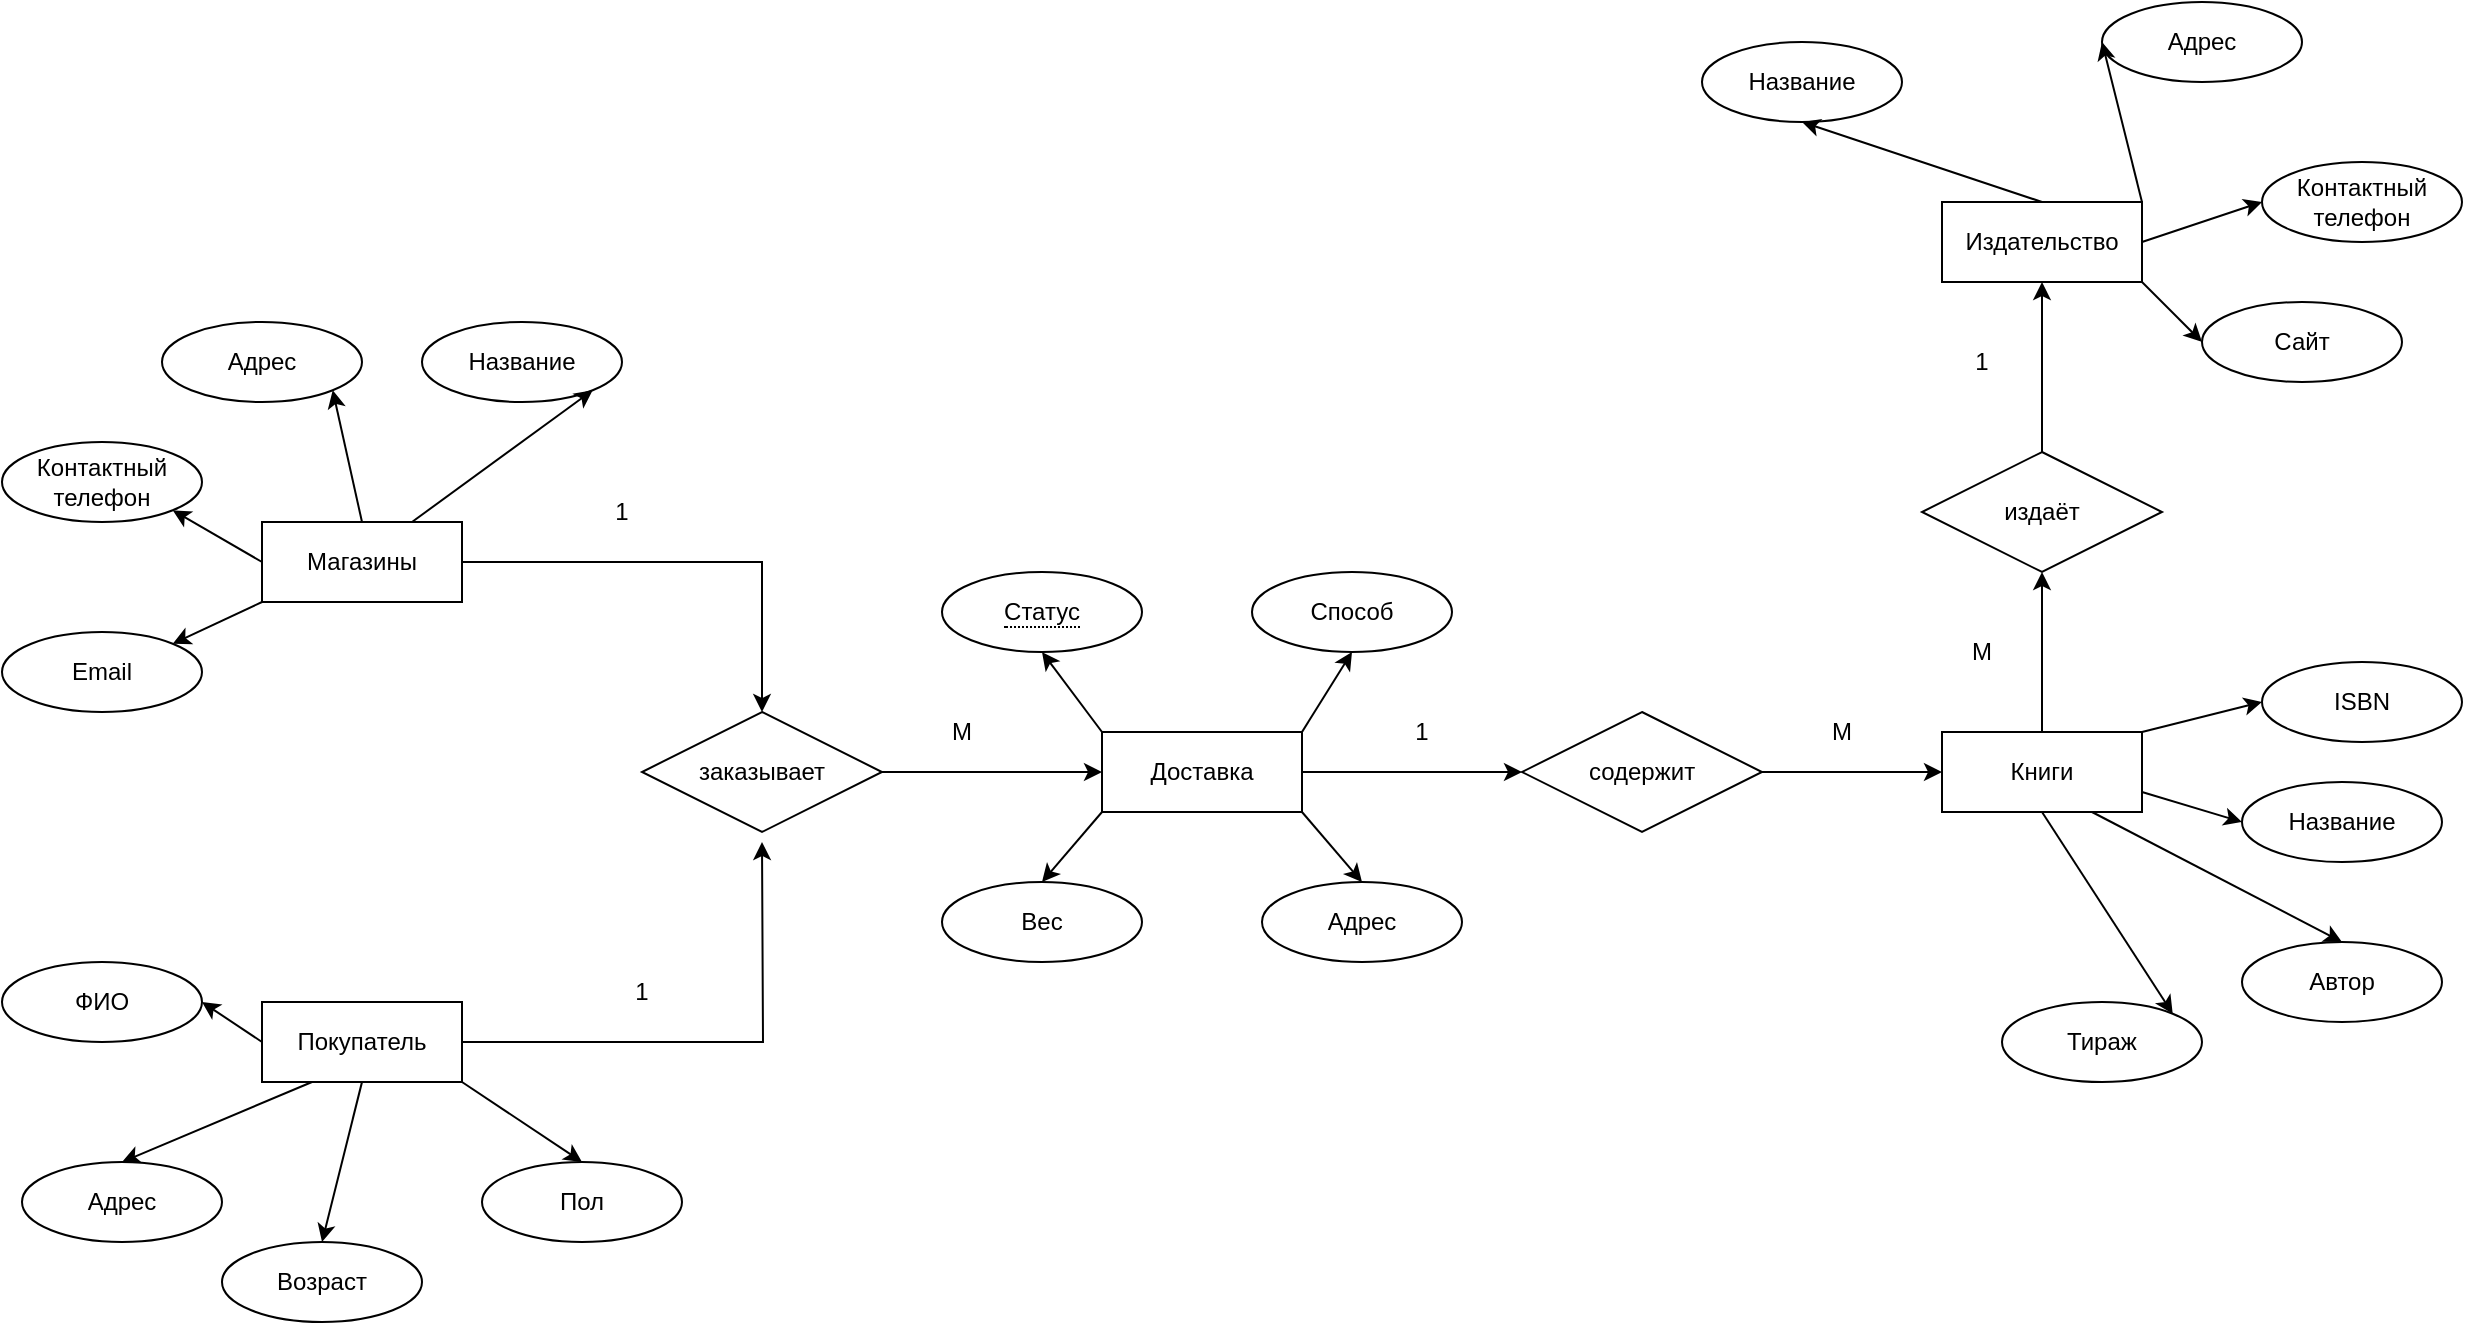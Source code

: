 <mxfile version="15.4.1" type="device"><diagram id="R2lEEEUBdFMjLlhIrx00" name="Page-1"><mxGraphModel dx="1730" dy="2080" grid="1" gridSize="10" guides="1" tooltips="1" connect="1" arrows="1" fold="1" page="1" pageScale="1" pageWidth="850" pageHeight="1100" math="0" shadow="0" extFonts="Permanent Marker^https://fonts.googleapis.com/css?family=Permanent+Marker"><root><mxCell id="0"/><mxCell id="1" parent="0"/><mxCell id="w-PwpKGdDVXAaOI7c9B7-26" style="edgeStyle=orthogonalEdgeStyle;rounded=0;orthogonalLoop=1;jettySize=auto;html=1;exitX=1;exitY=0.5;exitDx=0;exitDy=0;entryX=0.5;entryY=0;entryDx=0;entryDy=0;" edge="1" parent="1" source="sxvrbsUKPHsDQ2RKTosO-1" target="sxvrbsUKPHsDQ2RKTosO-19"><mxGeometry relative="1" as="geometry"/></mxCell><mxCell id="sxvrbsUKPHsDQ2RKTosO-1" value="Магазины" style="whiteSpace=wrap;html=1;align=center;" parent="1" vertex="1"><mxGeometry x="140" y="130" width="100" height="40" as="geometry"/></mxCell><mxCell id="sxvrbsUKPHsDQ2RKTosO-2" value="Название" style="ellipse;whiteSpace=wrap;html=1;align=center;" parent="1" vertex="1"><mxGeometry x="220" y="30" width="100" height="40" as="geometry"/></mxCell><mxCell id="sxvrbsUKPHsDQ2RKTosO-3" value="Адрес" style="ellipse;whiteSpace=wrap;html=1;align=center;" parent="1" vertex="1"><mxGeometry x="90" y="30" width="100" height="40" as="geometry"/></mxCell><mxCell id="sxvrbsUKPHsDQ2RKTosO-4" value="Контактный&lt;br&gt;телефон" style="ellipse;whiteSpace=wrap;html=1;align=center;" parent="1" vertex="1"><mxGeometry x="10" y="90" width="100" height="40" as="geometry"/></mxCell><mxCell id="sxvrbsUKPHsDQ2RKTosO-5" value="Email" style="ellipse;whiteSpace=wrap;html=1;align=center;" parent="1" vertex="1"><mxGeometry x="10" y="185" width="100" height="40" as="geometry"/></mxCell><mxCell id="w-PwpKGdDVXAaOI7c9B7-11" style="edgeStyle=orthogonalEdgeStyle;rounded=0;orthogonalLoop=1;jettySize=auto;html=1;exitX=1;exitY=0.5;exitDx=0;exitDy=0;entryX=0;entryY=0.5;entryDx=0;entryDy=0;" edge="1" parent="1" source="sxvrbsUKPHsDQ2RKTosO-8" target="sxvrbsUKPHsDQ2RKTosO-21"><mxGeometry relative="1" as="geometry"/></mxCell><mxCell id="sxvrbsUKPHsDQ2RKTosO-8" value="Доставка" style="whiteSpace=wrap;html=1;align=center;" parent="1" vertex="1"><mxGeometry x="560" y="235" width="100" height="40" as="geometry"/></mxCell><mxCell id="sxvrbsUKPHsDQ2RKTosO-9" value="&lt;span style=&quot;border-bottom: 1px dotted&quot;&gt;Статус&lt;/span&gt;" style="ellipse;whiteSpace=wrap;html=1;align=center;" parent="1" vertex="1"><mxGeometry x="480" y="155" width="100" height="40" as="geometry"/></mxCell><mxCell id="sxvrbsUKPHsDQ2RKTosO-10" value="Способ" style="ellipse;whiteSpace=wrap;html=1;align=center;" parent="1" vertex="1"><mxGeometry x="635" y="155" width="100" height="40" as="geometry"/></mxCell><mxCell id="sxvrbsUKPHsDQ2RKTosO-11" value="Контактный&lt;br&gt;телефон" style="ellipse;whiteSpace=wrap;html=1;align=center;" parent="1" vertex="1"><mxGeometry x="1140" y="-50" width="100" height="40" as="geometry"/></mxCell><mxCell id="sxvrbsUKPHsDQ2RKTosO-12" value="Вес" style="ellipse;whiteSpace=wrap;html=1;align=center;" parent="1" vertex="1"><mxGeometry x="480" y="310" width="100" height="40" as="geometry"/></mxCell><mxCell id="w-PwpKGdDVXAaOI7c9B7-27" style="edgeStyle=orthogonalEdgeStyle;rounded=0;orthogonalLoop=1;jettySize=auto;html=1;exitX=1;exitY=0.5;exitDx=0;exitDy=0;" edge="1" parent="1" source="sxvrbsUKPHsDQ2RKTosO-14"><mxGeometry relative="1" as="geometry"><mxPoint x="390" y="290" as="targetPoint"/></mxGeometry></mxCell><mxCell id="sxvrbsUKPHsDQ2RKTosO-14" value="Покупатель" style="whiteSpace=wrap;html=1;align=center;" parent="1" vertex="1"><mxGeometry x="140" y="370" width="100" height="40" as="geometry"/></mxCell><mxCell id="sxvrbsUKPHsDQ2RKTosO-15" value="ФИО" style="ellipse;whiteSpace=wrap;html=1;align=center;" parent="1" vertex="1"><mxGeometry x="10" y="350" width="100" height="40" as="geometry"/></mxCell><mxCell id="sxvrbsUKPHsDQ2RKTosO-16" value="Адрес" style="ellipse;whiteSpace=wrap;html=1;align=center;" parent="1" vertex="1"><mxGeometry x="20" y="450" width="100" height="40" as="geometry"/></mxCell><mxCell id="sxvrbsUKPHsDQ2RKTosO-17" value="Возраст" style="ellipse;whiteSpace=wrap;html=1;align=center;" parent="1" vertex="1"><mxGeometry x="120" y="490" width="100" height="40" as="geometry"/></mxCell><mxCell id="sxvrbsUKPHsDQ2RKTosO-18" value="Пол" style="ellipse;whiteSpace=wrap;html=1;align=center;" parent="1" vertex="1"><mxGeometry x="250" y="450" width="100" height="40" as="geometry"/></mxCell><mxCell id="w-PwpKGdDVXAaOI7c9B7-15" style="edgeStyle=orthogonalEdgeStyle;rounded=0;orthogonalLoop=1;jettySize=auto;html=1;exitX=0.5;exitY=0;exitDx=0;exitDy=0;entryX=0.5;entryY=1;entryDx=0;entryDy=0;" edge="1" parent="1" source="sxvrbsUKPHsDQ2RKTosO-20" target="w-PwpKGdDVXAaOI7c9B7-14"><mxGeometry relative="1" as="geometry"/></mxCell><mxCell id="sxvrbsUKPHsDQ2RKTosO-20" value="Книги" style="whiteSpace=wrap;html=1;align=center;" parent="1" vertex="1"><mxGeometry x="980" y="235" width="100" height="40" as="geometry"/></mxCell><mxCell id="w-PwpKGdDVXAaOI7c9B7-13" style="edgeStyle=orthogonalEdgeStyle;rounded=0;orthogonalLoop=1;jettySize=auto;html=1;exitX=1;exitY=0.5;exitDx=0;exitDy=0;entryX=0;entryY=0.5;entryDx=0;entryDy=0;" edge="1" parent="1" source="sxvrbsUKPHsDQ2RKTosO-21" target="sxvrbsUKPHsDQ2RKTosO-20"><mxGeometry relative="1" as="geometry"/></mxCell><mxCell id="sxvrbsUKPHsDQ2RKTosO-21" value="содержит" style="shape=rhombus;perimeter=rhombusPerimeter;whiteSpace=wrap;html=1;align=center;" parent="1" vertex="1"><mxGeometry x="770" y="225" width="120" height="60" as="geometry"/></mxCell><mxCell id="sxvrbsUKPHsDQ2RKTosO-22" value="Издательство" style="whiteSpace=wrap;html=1;align=center;" parent="1" vertex="1"><mxGeometry x="980" y="-30" width="100" height="40" as="geometry"/></mxCell><mxCell id="sxvrbsUKPHsDQ2RKTosO-23" value="Название" style="ellipse;whiteSpace=wrap;html=1;align=center;" parent="1" vertex="1"><mxGeometry x="860" y="-110" width="100" height="40" as="geometry"/></mxCell><mxCell id="sxvrbsUKPHsDQ2RKTosO-24" value="Адрес" style="ellipse;whiteSpace=wrap;html=1;align=center;" parent="1" vertex="1"><mxGeometry x="1060" y="-130" width="100" height="40" as="geometry"/></mxCell><mxCell id="sxvrbsUKPHsDQ2RKTosO-25" value="Адрес" style="ellipse;whiteSpace=wrap;html=1;align=center;" parent="1" vertex="1"><mxGeometry x="640" y="310" width="100" height="40" as="geometry"/></mxCell><mxCell id="sxvrbsUKPHsDQ2RKTosO-26" value="Сайт" style="ellipse;whiteSpace=wrap;html=1;align=center;" parent="1" vertex="1"><mxGeometry x="1110" y="20" width="100" height="40" as="geometry"/></mxCell><mxCell id="sxvrbsUKPHsDQ2RKTosO-27" value="Тираж" style="ellipse;whiteSpace=wrap;html=1;align=center;" parent="1" vertex="1"><mxGeometry x="1010" y="370" width="100" height="40" as="geometry"/></mxCell><mxCell id="sxvrbsUKPHsDQ2RKTosO-28" value="Автор" style="ellipse;whiteSpace=wrap;html=1;align=center;" parent="1" vertex="1"><mxGeometry x="1130" y="340" width="100" height="40" as="geometry"/></mxCell><mxCell id="sxvrbsUKPHsDQ2RKTosO-29" value="Название" style="ellipse;whiteSpace=wrap;html=1;align=center;" parent="1" vertex="1"><mxGeometry x="1130" y="260" width="100" height="40" as="geometry"/></mxCell><mxCell id="sxvrbsUKPHsDQ2RKTosO-30" value="ISBN" style="ellipse;whiteSpace=wrap;html=1;align=center;" parent="1" vertex="1"><mxGeometry x="1140" y="200" width="100" height="40" as="geometry"/></mxCell><mxCell id="sxvrbsUKPHsDQ2RKTosO-48" value="" style="endArrow=classic;html=1;exitX=1;exitY=0;exitDx=0;exitDy=0;entryX=0;entryY=0.5;entryDx=0;entryDy=0;" parent="1" source="sxvrbsUKPHsDQ2RKTosO-20" target="sxvrbsUKPHsDQ2RKTosO-30" edge="1"><mxGeometry width="50" height="50" relative="1" as="geometry"><mxPoint x="520" y="320" as="sourcePoint"/><mxPoint x="570" y="270" as="targetPoint"/></mxGeometry></mxCell><mxCell id="sxvrbsUKPHsDQ2RKTosO-49" value="" style="endArrow=classic;html=1;exitX=1;exitY=0.75;exitDx=0;exitDy=0;entryX=0;entryY=0.5;entryDx=0;entryDy=0;" parent="1" source="sxvrbsUKPHsDQ2RKTosO-20" target="sxvrbsUKPHsDQ2RKTosO-29" edge="1"><mxGeometry width="50" height="50" relative="1" as="geometry"><mxPoint x="520" y="320" as="sourcePoint"/><mxPoint x="570" y="270" as="targetPoint"/></mxGeometry></mxCell><mxCell id="sxvrbsUKPHsDQ2RKTosO-50" value="" style="endArrow=classic;html=1;exitX=0.75;exitY=1;exitDx=0;exitDy=0;entryX=0.5;entryY=0;entryDx=0;entryDy=0;" parent="1" source="sxvrbsUKPHsDQ2RKTosO-20" target="sxvrbsUKPHsDQ2RKTosO-28" edge="1"><mxGeometry width="50" height="50" relative="1" as="geometry"><mxPoint x="520" y="320" as="sourcePoint"/><mxPoint x="570" y="270" as="targetPoint"/></mxGeometry></mxCell><mxCell id="sxvrbsUKPHsDQ2RKTosO-51" value="" style="endArrow=classic;html=1;entryX=1;entryY=0;entryDx=0;entryDy=0;exitX=0.5;exitY=1;exitDx=0;exitDy=0;" parent="1" source="sxvrbsUKPHsDQ2RKTosO-20" target="sxvrbsUKPHsDQ2RKTosO-27" edge="1"><mxGeometry width="50" height="50" relative="1" as="geometry"><mxPoint x="520" y="320" as="sourcePoint"/><mxPoint x="570" y="270" as="targetPoint"/></mxGeometry></mxCell><mxCell id="sxvrbsUKPHsDQ2RKTosO-52" value="" style="endArrow=classic;html=1;exitX=1;exitY=1;exitDx=0;exitDy=0;entryX=0.5;entryY=0;entryDx=0;entryDy=0;" parent="1" source="sxvrbsUKPHsDQ2RKTosO-14" target="sxvrbsUKPHsDQ2RKTosO-18" edge="1"><mxGeometry width="50" height="50" relative="1" as="geometry"><mxPoint x="520" y="320" as="sourcePoint"/><mxPoint x="570" y="270" as="targetPoint"/></mxGeometry></mxCell><mxCell id="sxvrbsUKPHsDQ2RKTosO-53" value="" style="endArrow=classic;html=1;exitX=0.5;exitY=1;exitDx=0;exitDy=0;entryX=0.5;entryY=0;entryDx=0;entryDy=0;" parent="1" source="sxvrbsUKPHsDQ2RKTosO-14" target="sxvrbsUKPHsDQ2RKTosO-17" edge="1"><mxGeometry width="50" height="50" relative="1" as="geometry"><mxPoint x="520" y="320" as="sourcePoint"/><mxPoint x="570" y="270" as="targetPoint"/></mxGeometry></mxCell><mxCell id="sxvrbsUKPHsDQ2RKTosO-54" value="" style="endArrow=classic;html=1;exitX=0.25;exitY=1;exitDx=0;exitDy=0;entryX=0.5;entryY=0;entryDx=0;entryDy=0;" parent="1" source="sxvrbsUKPHsDQ2RKTosO-14" target="sxvrbsUKPHsDQ2RKTosO-16" edge="1"><mxGeometry width="50" height="50" relative="1" as="geometry"><mxPoint x="520" y="320" as="sourcePoint"/><mxPoint x="570" y="270" as="targetPoint"/></mxGeometry></mxCell><mxCell id="sxvrbsUKPHsDQ2RKTosO-55" value="" style="endArrow=classic;html=1;exitX=0;exitY=0.5;exitDx=0;exitDy=0;entryX=1;entryY=0.5;entryDx=0;entryDy=0;" parent="1" source="sxvrbsUKPHsDQ2RKTosO-14" target="sxvrbsUKPHsDQ2RKTosO-15" edge="1"><mxGeometry width="50" height="50" relative="1" as="geometry"><mxPoint x="440" y="320" as="sourcePoint"/><mxPoint x="490" y="270" as="targetPoint"/></mxGeometry></mxCell><mxCell id="sxvrbsUKPHsDQ2RKTosO-56" value="" style="endArrow=classic;html=1;exitX=0;exitY=1;exitDx=0;exitDy=0;entryX=1;entryY=0;entryDx=0;entryDy=0;" parent="1" source="sxvrbsUKPHsDQ2RKTosO-1" target="sxvrbsUKPHsDQ2RKTosO-5" edge="1"><mxGeometry width="50" height="50" relative="1" as="geometry"><mxPoint x="440" y="320" as="sourcePoint"/><mxPoint x="490" y="270" as="targetPoint"/></mxGeometry></mxCell><mxCell id="sxvrbsUKPHsDQ2RKTosO-57" value="" style="endArrow=classic;html=1;exitX=0;exitY=0.5;exitDx=0;exitDy=0;entryX=1;entryY=1;entryDx=0;entryDy=0;" parent="1" source="sxvrbsUKPHsDQ2RKTosO-1" target="sxvrbsUKPHsDQ2RKTosO-4" edge="1"><mxGeometry width="50" height="50" relative="1" as="geometry"><mxPoint x="440" y="320" as="sourcePoint"/><mxPoint x="490" y="270" as="targetPoint"/></mxGeometry></mxCell><mxCell id="sxvrbsUKPHsDQ2RKTosO-58" value="" style="endArrow=classic;html=1;exitX=0.5;exitY=0;exitDx=0;exitDy=0;entryX=1;entryY=1;entryDx=0;entryDy=0;" parent="1" source="sxvrbsUKPHsDQ2RKTosO-1" target="sxvrbsUKPHsDQ2RKTosO-3" edge="1"><mxGeometry width="50" height="50" relative="1" as="geometry"><mxPoint x="440" y="320" as="sourcePoint"/><mxPoint x="490" y="270" as="targetPoint"/></mxGeometry></mxCell><mxCell id="sxvrbsUKPHsDQ2RKTosO-59" value="" style="endArrow=classic;html=1;exitX=0.75;exitY=0;exitDx=0;exitDy=0;entryX=1;entryY=1;entryDx=0;entryDy=0;" parent="1" source="sxvrbsUKPHsDQ2RKTosO-1" target="sxvrbsUKPHsDQ2RKTosO-2" edge="1"><mxGeometry width="50" height="50" relative="1" as="geometry"><mxPoint x="440" y="320" as="sourcePoint"/><mxPoint x="490" y="270" as="targetPoint"/></mxGeometry></mxCell><mxCell id="sxvrbsUKPHsDQ2RKTosO-60" value="" style="endArrow=classic;html=1;exitX=0;exitY=1;exitDx=0;exitDy=0;entryX=0.5;entryY=0;entryDx=0;entryDy=0;" parent="1" source="sxvrbsUKPHsDQ2RKTosO-8" target="sxvrbsUKPHsDQ2RKTosO-12" edge="1"><mxGeometry width="50" height="50" relative="1" as="geometry"><mxPoint x="440" y="230" as="sourcePoint"/><mxPoint x="490" y="180" as="targetPoint"/></mxGeometry></mxCell><mxCell id="sxvrbsUKPHsDQ2RKTosO-61" value="" style="endArrow=classic;html=1;entryX=0.5;entryY=0;entryDx=0;entryDy=0;exitX=1;exitY=1;exitDx=0;exitDy=0;" parent="1" source="sxvrbsUKPHsDQ2RKTosO-8" target="sxvrbsUKPHsDQ2RKTosO-25" edge="1"><mxGeometry width="50" height="50" relative="1" as="geometry"><mxPoint x="440" y="230" as="sourcePoint"/><mxPoint x="490" y="180" as="targetPoint"/></mxGeometry></mxCell><mxCell id="sxvrbsUKPHsDQ2RKTosO-62" value="" style="endArrow=classic;html=1;exitX=0;exitY=0;exitDx=0;exitDy=0;entryX=0.5;entryY=1;entryDx=0;entryDy=0;" parent="1" source="sxvrbsUKPHsDQ2RKTosO-8" target="sxvrbsUKPHsDQ2RKTosO-9" edge="1"><mxGeometry width="50" height="50" relative="1" as="geometry"><mxPoint x="440" y="230" as="sourcePoint"/><mxPoint x="490" y="180" as="targetPoint"/></mxGeometry></mxCell><mxCell id="sxvrbsUKPHsDQ2RKTosO-63" value="" style="endArrow=classic;html=1;exitX=1;exitY=0;exitDx=0;exitDy=0;entryX=0.5;entryY=1;entryDx=0;entryDy=0;" parent="1" source="sxvrbsUKPHsDQ2RKTosO-8" target="sxvrbsUKPHsDQ2RKTosO-10" edge="1"><mxGeometry width="50" height="50" relative="1" as="geometry"><mxPoint x="440" y="230" as="sourcePoint"/><mxPoint x="490" y="180" as="targetPoint"/></mxGeometry></mxCell><mxCell id="sxvrbsUKPHsDQ2RKTosO-64" value="" style="endArrow=classic;html=1;exitX=1;exitY=1;exitDx=0;exitDy=0;entryX=0;entryY=0.5;entryDx=0;entryDy=0;" parent="1" source="sxvrbsUKPHsDQ2RKTosO-22" target="sxvrbsUKPHsDQ2RKTosO-26" edge="1"><mxGeometry width="50" height="50" relative="1" as="geometry"><mxPoint x="820" y="230" as="sourcePoint"/><mxPoint x="870" y="180" as="targetPoint"/></mxGeometry></mxCell><mxCell id="sxvrbsUKPHsDQ2RKTosO-65" value="" style="endArrow=classic;html=1;exitX=1;exitY=0.5;exitDx=0;exitDy=0;entryX=0;entryY=0.5;entryDx=0;entryDy=0;" parent="1" source="sxvrbsUKPHsDQ2RKTosO-22" target="sxvrbsUKPHsDQ2RKTosO-11" edge="1"><mxGeometry width="50" height="50" relative="1" as="geometry"><mxPoint x="820" y="230" as="sourcePoint"/><mxPoint x="870" y="180" as="targetPoint"/></mxGeometry></mxCell><mxCell id="sxvrbsUKPHsDQ2RKTosO-66" value="" style="endArrow=classic;html=1;exitX=1;exitY=0;exitDx=0;exitDy=0;entryX=0;entryY=0.5;entryDx=0;entryDy=0;" parent="1" source="sxvrbsUKPHsDQ2RKTosO-22" target="sxvrbsUKPHsDQ2RKTosO-24" edge="1"><mxGeometry width="50" height="50" relative="1" as="geometry"><mxPoint x="820" y="230" as="sourcePoint"/><mxPoint x="870" y="180" as="targetPoint"/></mxGeometry></mxCell><mxCell id="sxvrbsUKPHsDQ2RKTosO-67" value="" style="endArrow=classic;html=1;exitX=0.5;exitY=0;exitDx=0;exitDy=0;entryX=0.5;entryY=1;entryDx=0;entryDy=0;" parent="1" source="sxvrbsUKPHsDQ2RKTosO-22" target="sxvrbsUKPHsDQ2RKTosO-23" edge="1"><mxGeometry width="50" height="50" relative="1" as="geometry"><mxPoint x="820" y="230" as="sourcePoint"/><mxPoint x="870" y="180" as="targetPoint"/></mxGeometry></mxCell><mxCell id="w-PwpKGdDVXAaOI7c9B7-10" style="edgeStyle=orthogonalEdgeStyle;rounded=0;orthogonalLoop=1;jettySize=auto;html=1;exitX=1;exitY=0.5;exitDx=0;exitDy=0;entryX=0;entryY=0.5;entryDx=0;entryDy=0;" edge="1" parent="1" source="sxvrbsUKPHsDQ2RKTosO-19" target="sxvrbsUKPHsDQ2RKTosO-8"><mxGeometry relative="1" as="geometry"/></mxCell><mxCell id="sxvrbsUKPHsDQ2RKTosO-19" value="заказывает" style="shape=rhombus;perimeter=rhombusPerimeter;whiteSpace=wrap;html=1;align=center;" parent="1" vertex="1"><mxGeometry x="330" y="225" width="120" height="60" as="geometry"/></mxCell><mxCell id="w-PwpKGdDVXAaOI7c9B7-16" style="edgeStyle=orthogonalEdgeStyle;rounded=0;orthogonalLoop=1;jettySize=auto;html=1;exitX=0.5;exitY=0;exitDx=0;exitDy=0;entryX=0.5;entryY=1;entryDx=0;entryDy=0;" edge="1" parent="1" source="w-PwpKGdDVXAaOI7c9B7-14" target="sxvrbsUKPHsDQ2RKTosO-22"><mxGeometry relative="1" as="geometry"/></mxCell><mxCell id="w-PwpKGdDVXAaOI7c9B7-14" value="издаёт" style="shape=rhombus;perimeter=rhombusPerimeter;whiteSpace=wrap;html=1;align=center;" vertex="1" parent="1"><mxGeometry x="970" y="95" width="120" height="60" as="geometry"/></mxCell><mxCell id="w-PwpKGdDVXAaOI7c9B7-19" value="М" style="text;html=1;strokeColor=none;fillColor=none;align=center;verticalAlign=middle;whiteSpace=wrap;rounded=0;" vertex="1" parent="1"><mxGeometry x="460" y="220" width="60" height="30" as="geometry"/></mxCell><mxCell id="w-PwpKGdDVXAaOI7c9B7-20" value="М" style="text;html=1;strokeColor=none;fillColor=none;align=center;verticalAlign=middle;whiteSpace=wrap;rounded=0;" vertex="1" parent="1"><mxGeometry x="900" y="220" width="60" height="30" as="geometry"/></mxCell><mxCell id="w-PwpKGdDVXAaOI7c9B7-22" value="1" style="text;html=1;strokeColor=none;fillColor=none;align=center;verticalAlign=middle;whiteSpace=wrap;rounded=0;" vertex="1" parent="1"><mxGeometry x="690" y="220" width="60" height="30" as="geometry"/></mxCell><mxCell id="w-PwpKGdDVXAaOI7c9B7-23" value="1" style="text;html=1;strokeColor=none;fillColor=none;align=center;verticalAlign=middle;whiteSpace=wrap;rounded=0;" vertex="1" parent="1"><mxGeometry x="970" y="35" width="60" height="30" as="geometry"/></mxCell><mxCell id="w-PwpKGdDVXAaOI7c9B7-25" value="М" style="text;html=1;strokeColor=none;fillColor=none;align=center;verticalAlign=middle;whiteSpace=wrap;rounded=0;" vertex="1" parent="1"><mxGeometry x="970" y="180" width="60" height="30" as="geometry"/></mxCell><mxCell id="w-PwpKGdDVXAaOI7c9B7-29" value="1" style="text;html=1;strokeColor=none;fillColor=none;align=center;verticalAlign=middle;whiteSpace=wrap;rounded=0;" vertex="1" parent="1"><mxGeometry x="290" y="110" width="60" height="30" as="geometry"/></mxCell><mxCell id="w-PwpKGdDVXAaOI7c9B7-30" value="1" style="text;html=1;strokeColor=none;fillColor=none;align=center;verticalAlign=middle;whiteSpace=wrap;rounded=0;" vertex="1" parent="1"><mxGeometry x="300" y="350" width="60" height="30" as="geometry"/></mxCell></root></mxGraphModel></diagram></mxfile>